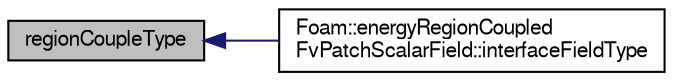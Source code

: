 digraph "regionCoupleType"
{
  bgcolor="transparent";
  edge [fontname="FreeSans",fontsize="10",labelfontname="FreeSans",labelfontsize="10"];
  node [fontname="FreeSans",fontsize="10",shape=record];
  rankdir="LR";
  Node1199 [label="regionCoupleType",height=0.2,width=0.4,color="black", fillcolor="grey75", style="filled", fontcolor="black"];
  Node1199 -> Node1200 [dir="back",color="midnightblue",fontsize="10",style="solid",fontname="FreeSans"];
  Node1200 [label="Foam::energyRegionCoupled\lFvPatchScalarField::interfaceFieldType",height=0.2,width=0.4,color="black",URL="$a28962.html#af5bf19a20fc88622bab16fa60c775129",tooltip="Return the interface type. "];
}
